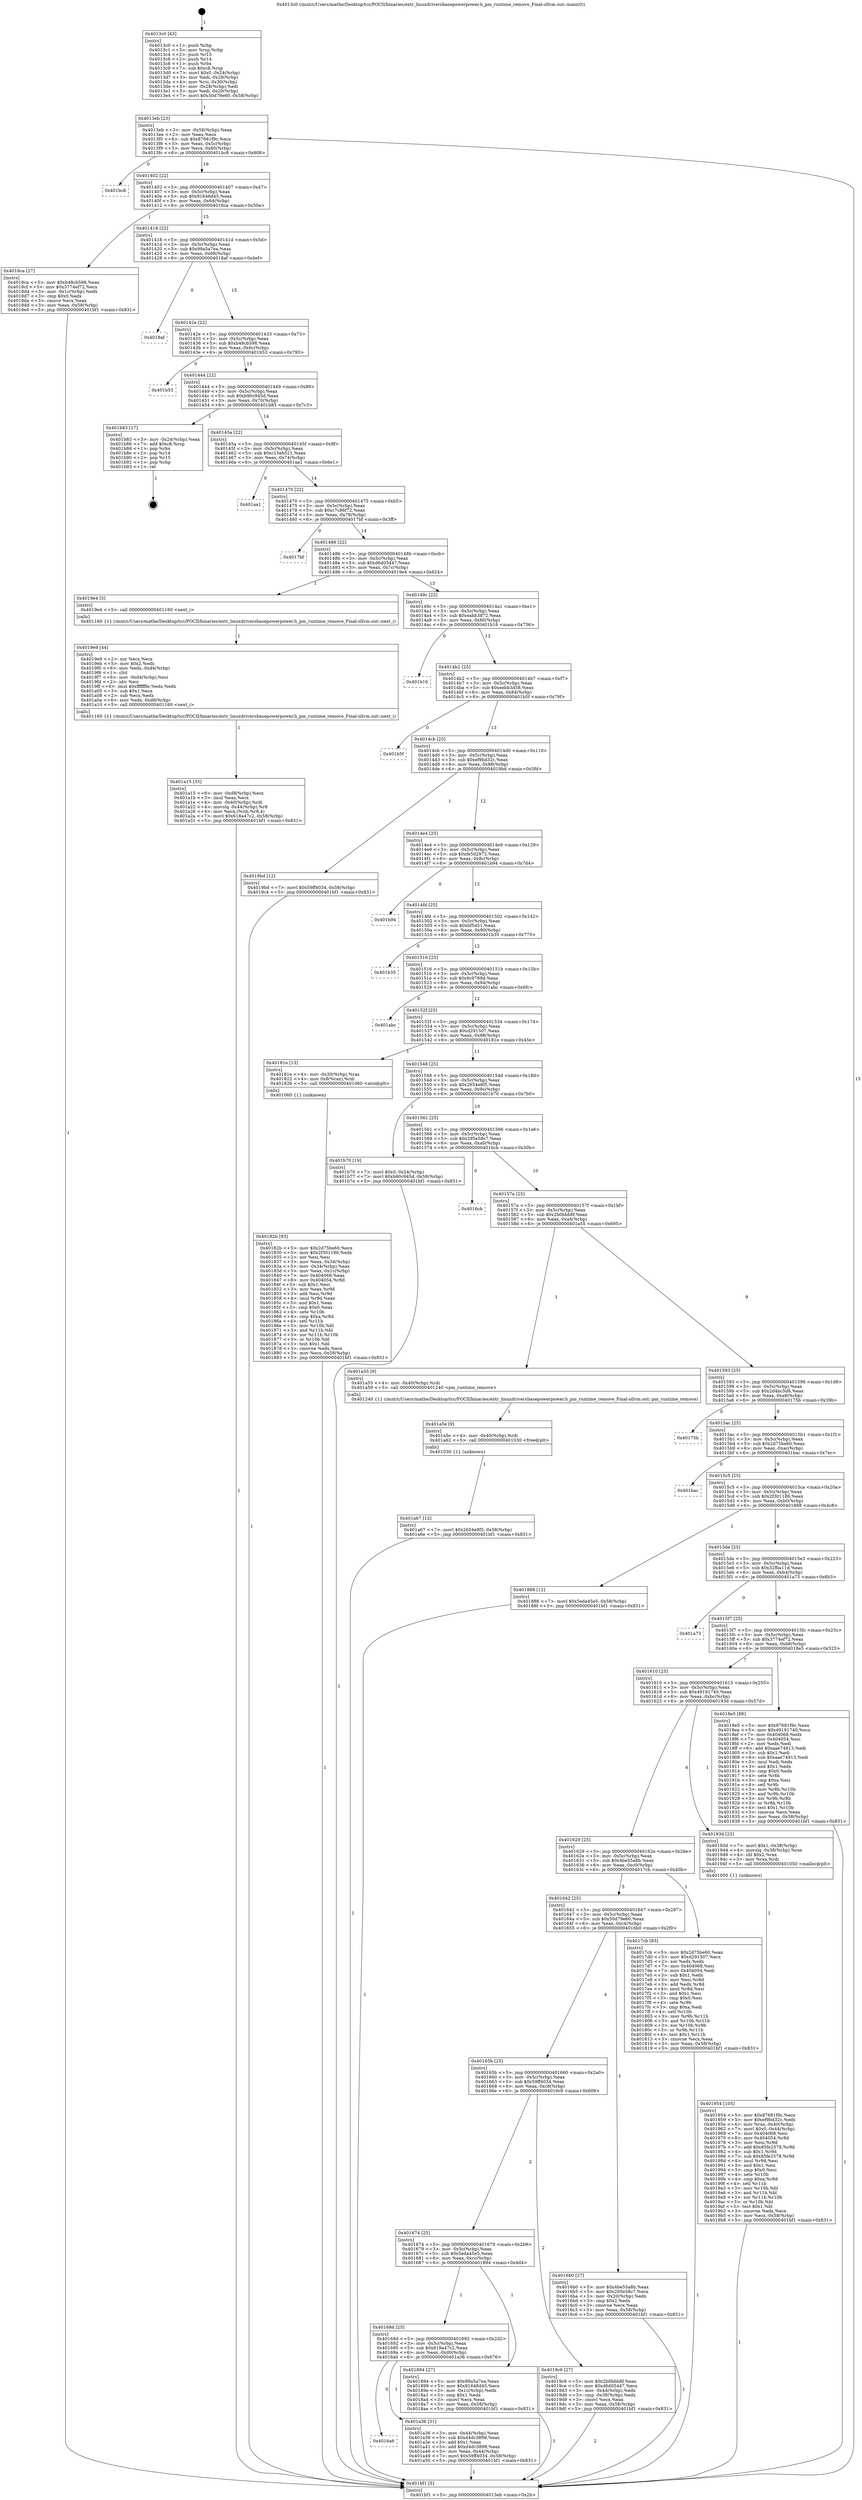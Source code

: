 digraph "0x4013c0" {
  label = "0x4013c0 (/mnt/c/Users/mathe/Desktop/tcc/POCII/binaries/extr_linuxdriversbasepowerpower.h_pm_runtime_remove_Final-ollvm.out::main(0))"
  labelloc = "t"
  node[shape=record]

  Entry [label="",width=0.3,height=0.3,shape=circle,fillcolor=black,style=filled]
  "0x4013eb" [label="{
     0x4013eb [23]\l
     | [instrs]\l
     &nbsp;&nbsp;0x4013eb \<+3\>: mov -0x58(%rbp),%eax\l
     &nbsp;&nbsp;0x4013ee \<+2\>: mov %eax,%ecx\l
     &nbsp;&nbsp;0x4013f0 \<+6\>: sub $0x87681f9c,%ecx\l
     &nbsp;&nbsp;0x4013f6 \<+3\>: mov %eax,-0x5c(%rbp)\l
     &nbsp;&nbsp;0x4013f9 \<+3\>: mov %ecx,-0x60(%rbp)\l
     &nbsp;&nbsp;0x4013fc \<+6\>: je 0000000000401bc8 \<main+0x808\>\l
  }"]
  "0x401bc8" [label="{
     0x401bc8\l
  }", style=dashed]
  "0x401402" [label="{
     0x401402 [22]\l
     | [instrs]\l
     &nbsp;&nbsp;0x401402 \<+5\>: jmp 0000000000401407 \<main+0x47\>\l
     &nbsp;&nbsp;0x401407 \<+3\>: mov -0x5c(%rbp),%eax\l
     &nbsp;&nbsp;0x40140a \<+5\>: sub $0x91648d45,%eax\l
     &nbsp;&nbsp;0x40140f \<+3\>: mov %eax,-0x64(%rbp)\l
     &nbsp;&nbsp;0x401412 \<+6\>: je 00000000004018ca \<main+0x50a\>\l
  }"]
  Exit [label="",width=0.3,height=0.3,shape=circle,fillcolor=black,style=filled,peripheries=2]
  "0x4018ca" [label="{
     0x4018ca [27]\l
     | [instrs]\l
     &nbsp;&nbsp;0x4018ca \<+5\>: mov $0xb48cb598,%eax\l
     &nbsp;&nbsp;0x4018cf \<+5\>: mov $0x3774ef72,%ecx\l
     &nbsp;&nbsp;0x4018d4 \<+3\>: mov -0x1c(%rbp),%edx\l
     &nbsp;&nbsp;0x4018d7 \<+3\>: cmp $0x0,%edx\l
     &nbsp;&nbsp;0x4018da \<+3\>: cmove %ecx,%eax\l
     &nbsp;&nbsp;0x4018dd \<+3\>: mov %eax,-0x58(%rbp)\l
     &nbsp;&nbsp;0x4018e0 \<+5\>: jmp 0000000000401bf1 \<main+0x831\>\l
  }"]
  "0x401418" [label="{
     0x401418 [22]\l
     | [instrs]\l
     &nbsp;&nbsp;0x401418 \<+5\>: jmp 000000000040141d \<main+0x5d\>\l
     &nbsp;&nbsp;0x40141d \<+3\>: mov -0x5c(%rbp),%eax\l
     &nbsp;&nbsp;0x401420 \<+5\>: sub $0x99a5a7ea,%eax\l
     &nbsp;&nbsp;0x401425 \<+3\>: mov %eax,-0x68(%rbp)\l
     &nbsp;&nbsp;0x401428 \<+6\>: je 00000000004018af \<main+0x4ef\>\l
  }"]
  "0x401a67" [label="{
     0x401a67 [12]\l
     | [instrs]\l
     &nbsp;&nbsp;0x401a67 \<+7\>: movl $0x2654e8f5,-0x58(%rbp)\l
     &nbsp;&nbsp;0x401a6e \<+5\>: jmp 0000000000401bf1 \<main+0x831\>\l
  }"]
  "0x4018af" [label="{
     0x4018af\l
  }", style=dashed]
  "0x40142e" [label="{
     0x40142e [22]\l
     | [instrs]\l
     &nbsp;&nbsp;0x40142e \<+5\>: jmp 0000000000401433 \<main+0x73\>\l
     &nbsp;&nbsp;0x401433 \<+3\>: mov -0x5c(%rbp),%eax\l
     &nbsp;&nbsp;0x401436 \<+5\>: sub $0xb48cb598,%eax\l
     &nbsp;&nbsp;0x40143b \<+3\>: mov %eax,-0x6c(%rbp)\l
     &nbsp;&nbsp;0x40143e \<+6\>: je 0000000000401b53 \<main+0x793\>\l
  }"]
  "0x401a5e" [label="{
     0x401a5e [9]\l
     | [instrs]\l
     &nbsp;&nbsp;0x401a5e \<+4\>: mov -0x40(%rbp),%rdi\l
     &nbsp;&nbsp;0x401a62 \<+5\>: call 0000000000401030 \<free@plt\>\l
     | [calls]\l
     &nbsp;&nbsp;0x401030 \{1\} (unknown)\l
  }"]
  "0x401b53" [label="{
     0x401b53\l
  }", style=dashed]
  "0x401444" [label="{
     0x401444 [22]\l
     | [instrs]\l
     &nbsp;&nbsp;0x401444 \<+5\>: jmp 0000000000401449 \<main+0x89\>\l
     &nbsp;&nbsp;0x401449 \<+3\>: mov -0x5c(%rbp),%eax\l
     &nbsp;&nbsp;0x40144c \<+5\>: sub $0xb90c945d,%eax\l
     &nbsp;&nbsp;0x401451 \<+3\>: mov %eax,-0x70(%rbp)\l
     &nbsp;&nbsp;0x401454 \<+6\>: je 0000000000401b83 \<main+0x7c3\>\l
  }"]
  "0x4016a6" [label="{
     0x4016a6\l
  }", style=dashed]
  "0x401b83" [label="{
     0x401b83 [17]\l
     | [instrs]\l
     &nbsp;&nbsp;0x401b83 \<+3\>: mov -0x24(%rbp),%eax\l
     &nbsp;&nbsp;0x401b86 \<+7\>: add $0xc8,%rsp\l
     &nbsp;&nbsp;0x401b8d \<+1\>: pop %rbx\l
     &nbsp;&nbsp;0x401b8e \<+2\>: pop %r14\l
     &nbsp;&nbsp;0x401b90 \<+2\>: pop %r15\l
     &nbsp;&nbsp;0x401b92 \<+1\>: pop %rbp\l
     &nbsp;&nbsp;0x401b93 \<+1\>: ret\l
  }"]
  "0x40145a" [label="{
     0x40145a [22]\l
     | [instrs]\l
     &nbsp;&nbsp;0x40145a \<+5\>: jmp 000000000040145f \<main+0x9f\>\l
     &nbsp;&nbsp;0x40145f \<+3\>: mov -0x5c(%rbp),%eax\l
     &nbsp;&nbsp;0x401462 \<+5\>: sub $0xc15eb521,%eax\l
     &nbsp;&nbsp;0x401467 \<+3\>: mov %eax,-0x74(%rbp)\l
     &nbsp;&nbsp;0x40146a \<+6\>: je 0000000000401aa1 \<main+0x6e1\>\l
  }"]
  "0x401a36" [label="{
     0x401a36 [31]\l
     | [instrs]\l
     &nbsp;&nbsp;0x401a36 \<+3\>: mov -0x44(%rbp),%eax\l
     &nbsp;&nbsp;0x401a39 \<+5\>: sub $0xd4dc3899,%eax\l
     &nbsp;&nbsp;0x401a3e \<+3\>: add $0x1,%eax\l
     &nbsp;&nbsp;0x401a41 \<+5\>: add $0xd4dc3899,%eax\l
     &nbsp;&nbsp;0x401a46 \<+3\>: mov %eax,-0x44(%rbp)\l
     &nbsp;&nbsp;0x401a49 \<+7\>: movl $0x59ff4034,-0x58(%rbp)\l
     &nbsp;&nbsp;0x401a50 \<+5\>: jmp 0000000000401bf1 \<main+0x831\>\l
  }"]
  "0x401aa1" [label="{
     0x401aa1\l
  }", style=dashed]
  "0x401470" [label="{
     0x401470 [22]\l
     | [instrs]\l
     &nbsp;&nbsp;0x401470 \<+5\>: jmp 0000000000401475 \<main+0xb5\>\l
     &nbsp;&nbsp;0x401475 \<+3\>: mov -0x5c(%rbp),%eax\l
     &nbsp;&nbsp;0x401478 \<+5\>: sub $0xc7c86f72,%eax\l
     &nbsp;&nbsp;0x40147d \<+3\>: mov %eax,-0x78(%rbp)\l
     &nbsp;&nbsp;0x401480 \<+6\>: je 00000000004017bf \<main+0x3ff\>\l
  }"]
  "0x401a15" [label="{
     0x401a15 [33]\l
     | [instrs]\l
     &nbsp;&nbsp;0x401a15 \<+6\>: mov -0xd8(%rbp),%ecx\l
     &nbsp;&nbsp;0x401a1b \<+3\>: imul %eax,%ecx\l
     &nbsp;&nbsp;0x401a1e \<+4\>: mov -0x40(%rbp),%rdi\l
     &nbsp;&nbsp;0x401a22 \<+4\>: movslq -0x44(%rbp),%r8\l
     &nbsp;&nbsp;0x401a26 \<+4\>: mov %ecx,(%rdi,%r8,4)\l
     &nbsp;&nbsp;0x401a2a \<+7\>: movl $0x618a47c2,-0x58(%rbp)\l
     &nbsp;&nbsp;0x401a31 \<+5\>: jmp 0000000000401bf1 \<main+0x831\>\l
  }"]
  "0x4017bf" [label="{
     0x4017bf\l
  }", style=dashed]
  "0x401486" [label="{
     0x401486 [22]\l
     | [instrs]\l
     &nbsp;&nbsp;0x401486 \<+5\>: jmp 000000000040148b \<main+0xcb\>\l
     &nbsp;&nbsp;0x40148b \<+3\>: mov -0x5c(%rbp),%eax\l
     &nbsp;&nbsp;0x40148e \<+5\>: sub $0xd6d05447,%eax\l
     &nbsp;&nbsp;0x401493 \<+3\>: mov %eax,-0x7c(%rbp)\l
     &nbsp;&nbsp;0x401496 \<+6\>: je 00000000004019e4 \<main+0x624\>\l
  }"]
  "0x4019e9" [label="{
     0x4019e9 [44]\l
     | [instrs]\l
     &nbsp;&nbsp;0x4019e9 \<+2\>: xor %ecx,%ecx\l
     &nbsp;&nbsp;0x4019eb \<+5\>: mov $0x2,%edx\l
     &nbsp;&nbsp;0x4019f0 \<+6\>: mov %edx,-0xd4(%rbp)\l
     &nbsp;&nbsp;0x4019f6 \<+1\>: cltd\l
     &nbsp;&nbsp;0x4019f7 \<+6\>: mov -0xd4(%rbp),%esi\l
     &nbsp;&nbsp;0x4019fd \<+2\>: idiv %esi\l
     &nbsp;&nbsp;0x4019ff \<+6\>: imul $0xfffffffe,%edx,%edx\l
     &nbsp;&nbsp;0x401a05 \<+3\>: sub $0x1,%ecx\l
     &nbsp;&nbsp;0x401a08 \<+2\>: sub %ecx,%edx\l
     &nbsp;&nbsp;0x401a0a \<+6\>: mov %edx,-0xd8(%rbp)\l
     &nbsp;&nbsp;0x401a10 \<+5\>: call 0000000000401160 \<next_i\>\l
     | [calls]\l
     &nbsp;&nbsp;0x401160 \{1\} (/mnt/c/Users/mathe/Desktop/tcc/POCII/binaries/extr_linuxdriversbasepowerpower.h_pm_runtime_remove_Final-ollvm.out::next_i)\l
  }"]
  "0x4019e4" [label="{
     0x4019e4 [5]\l
     | [instrs]\l
     &nbsp;&nbsp;0x4019e4 \<+5\>: call 0000000000401160 \<next_i\>\l
     | [calls]\l
     &nbsp;&nbsp;0x401160 \{1\} (/mnt/c/Users/mathe/Desktop/tcc/POCII/binaries/extr_linuxdriversbasepowerpower.h_pm_runtime_remove_Final-ollvm.out::next_i)\l
  }"]
  "0x40149c" [label="{
     0x40149c [22]\l
     | [instrs]\l
     &nbsp;&nbsp;0x40149c \<+5\>: jmp 00000000004014a1 \<main+0xe1\>\l
     &nbsp;&nbsp;0x4014a1 \<+3\>: mov -0x5c(%rbp),%eax\l
     &nbsp;&nbsp;0x4014a4 \<+5\>: sub $0xeabb3872,%eax\l
     &nbsp;&nbsp;0x4014a9 \<+3\>: mov %eax,-0x80(%rbp)\l
     &nbsp;&nbsp;0x4014ac \<+6\>: je 0000000000401b16 \<main+0x756\>\l
  }"]
  "0x401954" [label="{
     0x401954 [105]\l
     | [instrs]\l
     &nbsp;&nbsp;0x401954 \<+5\>: mov $0x87681f9c,%ecx\l
     &nbsp;&nbsp;0x401959 \<+5\>: mov $0xef9bd32c,%edx\l
     &nbsp;&nbsp;0x40195e \<+4\>: mov %rax,-0x40(%rbp)\l
     &nbsp;&nbsp;0x401962 \<+7\>: movl $0x0,-0x44(%rbp)\l
     &nbsp;&nbsp;0x401969 \<+7\>: mov 0x404068,%esi\l
     &nbsp;&nbsp;0x401970 \<+8\>: mov 0x404054,%r8d\l
     &nbsp;&nbsp;0x401978 \<+3\>: mov %esi,%r9d\l
     &nbsp;&nbsp;0x40197b \<+7\>: add $0x85fe2578,%r9d\l
     &nbsp;&nbsp;0x401982 \<+4\>: sub $0x1,%r9d\l
     &nbsp;&nbsp;0x401986 \<+7\>: sub $0x85fe2578,%r9d\l
     &nbsp;&nbsp;0x40198d \<+4\>: imul %r9d,%esi\l
     &nbsp;&nbsp;0x401991 \<+3\>: and $0x1,%esi\l
     &nbsp;&nbsp;0x401994 \<+3\>: cmp $0x0,%esi\l
     &nbsp;&nbsp;0x401997 \<+4\>: sete %r10b\l
     &nbsp;&nbsp;0x40199b \<+4\>: cmp $0xa,%r8d\l
     &nbsp;&nbsp;0x40199f \<+4\>: setl %r11b\l
     &nbsp;&nbsp;0x4019a3 \<+3\>: mov %r10b,%bl\l
     &nbsp;&nbsp;0x4019a6 \<+3\>: and %r11b,%bl\l
     &nbsp;&nbsp;0x4019a9 \<+3\>: xor %r11b,%r10b\l
     &nbsp;&nbsp;0x4019ac \<+3\>: or %r10b,%bl\l
     &nbsp;&nbsp;0x4019af \<+3\>: test $0x1,%bl\l
     &nbsp;&nbsp;0x4019b2 \<+3\>: cmovne %edx,%ecx\l
     &nbsp;&nbsp;0x4019b5 \<+3\>: mov %ecx,-0x58(%rbp)\l
     &nbsp;&nbsp;0x4019b8 \<+5\>: jmp 0000000000401bf1 \<main+0x831\>\l
  }"]
  "0x401b16" [label="{
     0x401b16\l
  }", style=dashed]
  "0x4014b2" [label="{
     0x4014b2 [25]\l
     | [instrs]\l
     &nbsp;&nbsp;0x4014b2 \<+5\>: jmp 00000000004014b7 \<main+0xf7\>\l
     &nbsp;&nbsp;0x4014b7 \<+3\>: mov -0x5c(%rbp),%eax\l
     &nbsp;&nbsp;0x4014ba \<+5\>: sub $0xeebb3d38,%eax\l
     &nbsp;&nbsp;0x4014bf \<+6\>: mov %eax,-0x84(%rbp)\l
     &nbsp;&nbsp;0x4014c5 \<+6\>: je 0000000000401b5f \<main+0x79f\>\l
  }"]
  "0x40168d" [label="{
     0x40168d [25]\l
     | [instrs]\l
     &nbsp;&nbsp;0x40168d \<+5\>: jmp 0000000000401692 \<main+0x2d2\>\l
     &nbsp;&nbsp;0x401692 \<+3\>: mov -0x5c(%rbp),%eax\l
     &nbsp;&nbsp;0x401695 \<+5\>: sub $0x618a47c2,%eax\l
     &nbsp;&nbsp;0x40169a \<+6\>: mov %eax,-0xd0(%rbp)\l
     &nbsp;&nbsp;0x4016a0 \<+6\>: je 0000000000401a36 \<main+0x676\>\l
  }"]
  "0x401b5f" [label="{
     0x401b5f\l
  }", style=dashed]
  "0x4014cb" [label="{
     0x4014cb [25]\l
     | [instrs]\l
     &nbsp;&nbsp;0x4014cb \<+5\>: jmp 00000000004014d0 \<main+0x110\>\l
     &nbsp;&nbsp;0x4014d0 \<+3\>: mov -0x5c(%rbp),%eax\l
     &nbsp;&nbsp;0x4014d3 \<+5\>: sub $0xef9bd32c,%eax\l
     &nbsp;&nbsp;0x4014d8 \<+6\>: mov %eax,-0x88(%rbp)\l
     &nbsp;&nbsp;0x4014de \<+6\>: je 00000000004019bd \<main+0x5fd\>\l
  }"]
  "0x401894" [label="{
     0x401894 [27]\l
     | [instrs]\l
     &nbsp;&nbsp;0x401894 \<+5\>: mov $0x99a5a7ea,%eax\l
     &nbsp;&nbsp;0x401899 \<+5\>: mov $0x91648d45,%ecx\l
     &nbsp;&nbsp;0x40189e \<+3\>: mov -0x1c(%rbp),%edx\l
     &nbsp;&nbsp;0x4018a1 \<+3\>: cmp $0x1,%edx\l
     &nbsp;&nbsp;0x4018a4 \<+3\>: cmovl %ecx,%eax\l
     &nbsp;&nbsp;0x4018a7 \<+3\>: mov %eax,-0x58(%rbp)\l
     &nbsp;&nbsp;0x4018aa \<+5\>: jmp 0000000000401bf1 \<main+0x831\>\l
  }"]
  "0x4019bd" [label="{
     0x4019bd [12]\l
     | [instrs]\l
     &nbsp;&nbsp;0x4019bd \<+7\>: movl $0x59ff4034,-0x58(%rbp)\l
     &nbsp;&nbsp;0x4019c4 \<+5\>: jmp 0000000000401bf1 \<main+0x831\>\l
  }"]
  "0x4014e4" [label="{
     0x4014e4 [25]\l
     | [instrs]\l
     &nbsp;&nbsp;0x4014e4 \<+5\>: jmp 00000000004014e9 \<main+0x129\>\l
     &nbsp;&nbsp;0x4014e9 \<+3\>: mov -0x5c(%rbp),%eax\l
     &nbsp;&nbsp;0x4014ec \<+5\>: sub $0xfe5d2972,%eax\l
     &nbsp;&nbsp;0x4014f1 \<+6\>: mov %eax,-0x8c(%rbp)\l
     &nbsp;&nbsp;0x4014f7 \<+6\>: je 0000000000401b94 \<main+0x7d4\>\l
  }"]
  "0x401674" [label="{
     0x401674 [25]\l
     | [instrs]\l
     &nbsp;&nbsp;0x401674 \<+5\>: jmp 0000000000401679 \<main+0x2b9\>\l
     &nbsp;&nbsp;0x401679 \<+3\>: mov -0x5c(%rbp),%eax\l
     &nbsp;&nbsp;0x40167c \<+5\>: sub $0x5eda45e5,%eax\l
     &nbsp;&nbsp;0x401681 \<+6\>: mov %eax,-0xcc(%rbp)\l
     &nbsp;&nbsp;0x401687 \<+6\>: je 0000000000401894 \<main+0x4d4\>\l
  }"]
  "0x401b94" [label="{
     0x401b94\l
  }", style=dashed]
  "0x4014fd" [label="{
     0x4014fd [25]\l
     | [instrs]\l
     &nbsp;&nbsp;0x4014fd \<+5\>: jmp 0000000000401502 \<main+0x142\>\l
     &nbsp;&nbsp;0x401502 \<+3\>: mov -0x5c(%rbp),%eax\l
     &nbsp;&nbsp;0x401505 \<+5\>: sub $0xbf5d51,%eax\l
     &nbsp;&nbsp;0x40150a \<+6\>: mov %eax,-0x90(%rbp)\l
     &nbsp;&nbsp;0x401510 \<+6\>: je 0000000000401b35 \<main+0x775\>\l
  }"]
  "0x4019c9" [label="{
     0x4019c9 [27]\l
     | [instrs]\l
     &nbsp;&nbsp;0x4019c9 \<+5\>: mov $0x2b0bbb8f,%eax\l
     &nbsp;&nbsp;0x4019ce \<+5\>: mov $0xd6d05447,%ecx\l
     &nbsp;&nbsp;0x4019d3 \<+3\>: mov -0x44(%rbp),%edx\l
     &nbsp;&nbsp;0x4019d6 \<+3\>: cmp -0x38(%rbp),%edx\l
     &nbsp;&nbsp;0x4019d9 \<+3\>: cmovl %ecx,%eax\l
     &nbsp;&nbsp;0x4019dc \<+3\>: mov %eax,-0x58(%rbp)\l
     &nbsp;&nbsp;0x4019df \<+5\>: jmp 0000000000401bf1 \<main+0x831\>\l
  }"]
  "0x401b35" [label="{
     0x401b35\l
  }", style=dashed]
  "0x401516" [label="{
     0x401516 [25]\l
     | [instrs]\l
     &nbsp;&nbsp;0x401516 \<+5\>: jmp 000000000040151b \<main+0x15b\>\l
     &nbsp;&nbsp;0x40151b \<+3\>: mov -0x5c(%rbp),%eax\l
     &nbsp;&nbsp;0x40151e \<+5\>: sub $0x9c9789d,%eax\l
     &nbsp;&nbsp;0x401523 \<+6\>: mov %eax,-0x94(%rbp)\l
     &nbsp;&nbsp;0x401529 \<+6\>: je 0000000000401abc \<main+0x6fc\>\l
  }"]
  "0x40182b" [label="{
     0x40182b [93]\l
     | [instrs]\l
     &nbsp;&nbsp;0x40182b \<+5\>: mov $0x2d75be60,%ecx\l
     &nbsp;&nbsp;0x401830 \<+5\>: mov $0x2f301186,%edx\l
     &nbsp;&nbsp;0x401835 \<+2\>: xor %esi,%esi\l
     &nbsp;&nbsp;0x401837 \<+3\>: mov %eax,-0x34(%rbp)\l
     &nbsp;&nbsp;0x40183a \<+3\>: mov -0x34(%rbp),%eax\l
     &nbsp;&nbsp;0x40183d \<+3\>: mov %eax,-0x1c(%rbp)\l
     &nbsp;&nbsp;0x401840 \<+7\>: mov 0x404068,%eax\l
     &nbsp;&nbsp;0x401847 \<+8\>: mov 0x404054,%r8d\l
     &nbsp;&nbsp;0x40184f \<+3\>: sub $0x1,%esi\l
     &nbsp;&nbsp;0x401852 \<+3\>: mov %eax,%r9d\l
     &nbsp;&nbsp;0x401855 \<+3\>: add %esi,%r9d\l
     &nbsp;&nbsp;0x401858 \<+4\>: imul %r9d,%eax\l
     &nbsp;&nbsp;0x40185c \<+3\>: and $0x1,%eax\l
     &nbsp;&nbsp;0x40185f \<+3\>: cmp $0x0,%eax\l
     &nbsp;&nbsp;0x401862 \<+4\>: sete %r10b\l
     &nbsp;&nbsp;0x401866 \<+4\>: cmp $0xa,%r8d\l
     &nbsp;&nbsp;0x40186a \<+4\>: setl %r11b\l
     &nbsp;&nbsp;0x40186e \<+3\>: mov %r10b,%bl\l
     &nbsp;&nbsp;0x401871 \<+3\>: and %r11b,%bl\l
     &nbsp;&nbsp;0x401874 \<+3\>: xor %r11b,%r10b\l
     &nbsp;&nbsp;0x401877 \<+3\>: or %r10b,%bl\l
     &nbsp;&nbsp;0x40187a \<+3\>: test $0x1,%bl\l
     &nbsp;&nbsp;0x40187d \<+3\>: cmovne %edx,%ecx\l
     &nbsp;&nbsp;0x401880 \<+3\>: mov %ecx,-0x58(%rbp)\l
     &nbsp;&nbsp;0x401883 \<+5\>: jmp 0000000000401bf1 \<main+0x831\>\l
  }"]
  "0x401abc" [label="{
     0x401abc\l
  }", style=dashed]
  "0x40152f" [label="{
     0x40152f [25]\l
     | [instrs]\l
     &nbsp;&nbsp;0x40152f \<+5\>: jmp 0000000000401534 \<main+0x174\>\l
     &nbsp;&nbsp;0x401534 \<+3\>: mov -0x5c(%rbp),%eax\l
     &nbsp;&nbsp;0x401537 \<+5\>: sub $0xd291507,%eax\l
     &nbsp;&nbsp;0x40153c \<+6\>: mov %eax,-0x98(%rbp)\l
     &nbsp;&nbsp;0x401542 \<+6\>: je 000000000040181e \<main+0x45e\>\l
  }"]
  "0x4013c0" [label="{
     0x4013c0 [43]\l
     | [instrs]\l
     &nbsp;&nbsp;0x4013c0 \<+1\>: push %rbp\l
     &nbsp;&nbsp;0x4013c1 \<+3\>: mov %rsp,%rbp\l
     &nbsp;&nbsp;0x4013c4 \<+2\>: push %r15\l
     &nbsp;&nbsp;0x4013c6 \<+2\>: push %r14\l
     &nbsp;&nbsp;0x4013c8 \<+1\>: push %rbx\l
     &nbsp;&nbsp;0x4013c9 \<+7\>: sub $0xc8,%rsp\l
     &nbsp;&nbsp;0x4013d0 \<+7\>: movl $0x0,-0x24(%rbp)\l
     &nbsp;&nbsp;0x4013d7 \<+3\>: mov %edi,-0x28(%rbp)\l
     &nbsp;&nbsp;0x4013da \<+4\>: mov %rsi,-0x30(%rbp)\l
     &nbsp;&nbsp;0x4013de \<+3\>: mov -0x28(%rbp),%edi\l
     &nbsp;&nbsp;0x4013e1 \<+3\>: mov %edi,-0x20(%rbp)\l
     &nbsp;&nbsp;0x4013e4 \<+7\>: movl $0x50d79e60,-0x58(%rbp)\l
  }"]
  "0x40181e" [label="{
     0x40181e [13]\l
     | [instrs]\l
     &nbsp;&nbsp;0x40181e \<+4\>: mov -0x30(%rbp),%rax\l
     &nbsp;&nbsp;0x401822 \<+4\>: mov 0x8(%rax),%rdi\l
     &nbsp;&nbsp;0x401826 \<+5\>: call 0000000000401060 \<atoi@plt\>\l
     | [calls]\l
     &nbsp;&nbsp;0x401060 \{1\} (unknown)\l
  }"]
  "0x401548" [label="{
     0x401548 [25]\l
     | [instrs]\l
     &nbsp;&nbsp;0x401548 \<+5\>: jmp 000000000040154d \<main+0x18d\>\l
     &nbsp;&nbsp;0x40154d \<+3\>: mov -0x5c(%rbp),%eax\l
     &nbsp;&nbsp;0x401550 \<+5\>: sub $0x2654e8f5,%eax\l
     &nbsp;&nbsp;0x401555 \<+6\>: mov %eax,-0x9c(%rbp)\l
     &nbsp;&nbsp;0x40155b \<+6\>: je 0000000000401b70 \<main+0x7b0\>\l
  }"]
  "0x401bf1" [label="{
     0x401bf1 [5]\l
     | [instrs]\l
     &nbsp;&nbsp;0x401bf1 \<+5\>: jmp 00000000004013eb \<main+0x2b\>\l
  }"]
  "0x401b70" [label="{
     0x401b70 [19]\l
     | [instrs]\l
     &nbsp;&nbsp;0x401b70 \<+7\>: movl $0x0,-0x24(%rbp)\l
     &nbsp;&nbsp;0x401b77 \<+7\>: movl $0xb90c945d,-0x58(%rbp)\l
     &nbsp;&nbsp;0x401b7e \<+5\>: jmp 0000000000401bf1 \<main+0x831\>\l
  }"]
  "0x401561" [label="{
     0x401561 [25]\l
     | [instrs]\l
     &nbsp;&nbsp;0x401561 \<+5\>: jmp 0000000000401566 \<main+0x1a6\>\l
     &nbsp;&nbsp;0x401566 \<+3\>: mov -0x5c(%rbp),%eax\l
     &nbsp;&nbsp;0x401569 \<+5\>: sub $0x295e58c7,%eax\l
     &nbsp;&nbsp;0x40156e \<+6\>: mov %eax,-0xa0(%rbp)\l
     &nbsp;&nbsp;0x401574 \<+6\>: je 00000000004016cb \<main+0x30b\>\l
  }"]
  "0x40165b" [label="{
     0x40165b [25]\l
     | [instrs]\l
     &nbsp;&nbsp;0x40165b \<+5\>: jmp 0000000000401660 \<main+0x2a0\>\l
     &nbsp;&nbsp;0x401660 \<+3\>: mov -0x5c(%rbp),%eax\l
     &nbsp;&nbsp;0x401663 \<+5\>: sub $0x59ff4034,%eax\l
     &nbsp;&nbsp;0x401668 \<+6\>: mov %eax,-0xc8(%rbp)\l
     &nbsp;&nbsp;0x40166e \<+6\>: je 00000000004019c9 \<main+0x609\>\l
  }"]
  "0x4016cb" [label="{
     0x4016cb\l
  }", style=dashed]
  "0x40157a" [label="{
     0x40157a [25]\l
     | [instrs]\l
     &nbsp;&nbsp;0x40157a \<+5\>: jmp 000000000040157f \<main+0x1bf\>\l
     &nbsp;&nbsp;0x40157f \<+3\>: mov -0x5c(%rbp),%eax\l
     &nbsp;&nbsp;0x401582 \<+5\>: sub $0x2b0bbb8f,%eax\l
     &nbsp;&nbsp;0x401587 \<+6\>: mov %eax,-0xa4(%rbp)\l
     &nbsp;&nbsp;0x40158d \<+6\>: je 0000000000401a55 \<main+0x695\>\l
  }"]
  "0x4016b0" [label="{
     0x4016b0 [27]\l
     | [instrs]\l
     &nbsp;&nbsp;0x4016b0 \<+5\>: mov $0x4be55a8b,%eax\l
     &nbsp;&nbsp;0x4016b5 \<+5\>: mov $0x295e58c7,%ecx\l
     &nbsp;&nbsp;0x4016ba \<+3\>: mov -0x20(%rbp),%edx\l
     &nbsp;&nbsp;0x4016bd \<+3\>: cmp $0x2,%edx\l
     &nbsp;&nbsp;0x4016c0 \<+3\>: cmovne %ecx,%eax\l
     &nbsp;&nbsp;0x4016c3 \<+3\>: mov %eax,-0x58(%rbp)\l
     &nbsp;&nbsp;0x4016c6 \<+5\>: jmp 0000000000401bf1 \<main+0x831\>\l
  }"]
  "0x401a55" [label="{
     0x401a55 [9]\l
     | [instrs]\l
     &nbsp;&nbsp;0x401a55 \<+4\>: mov -0x40(%rbp),%rdi\l
     &nbsp;&nbsp;0x401a59 \<+5\>: call 0000000000401240 \<pm_runtime_remove\>\l
     | [calls]\l
     &nbsp;&nbsp;0x401240 \{1\} (/mnt/c/Users/mathe/Desktop/tcc/POCII/binaries/extr_linuxdriversbasepowerpower.h_pm_runtime_remove_Final-ollvm.out::pm_runtime_remove)\l
  }"]
  "0x401593" [label="{
     0x401593 [25]\l
     | [instrs]\l
     &nbsp;&nbsp;0x401593 \<+5\>: jmp 0000000000401598 \<main+0x1d8\>\l
     &nbsp;&nbsp;0x401598 \<+3\>: mov -0x5c(%rbp),%eax\l
     &nbsp;&nbsp;0x40159b \<+5\>: sub $0x2d4bc5d8,%eax\l
     &nbsp;&nbsp;0x4015a0 \<+6\>: mov %eax,-0xa8(%rbp)\l
     &nbsp;&nbsp;0x4015a6 \<+6\>: je 000000000040175b \<main+0x39b\>\l
  }"]
  "0x401642" [label="{
     0x401642 [25]\l
     | [instrs]\l
     &nbsp;&nbsp;0x401642 \<+5\>: jmp 0000000000401647 \<main+0x287\>\l
     &nbsp;&nbsp;0x401647 \<+3\>: mov -0x5c(%rbp),%eax\l
     &nbsp;&nbsp;0x40164a \<+5\>: sub $0x50d79e60,%eax\l
     &nbsp;&nbsp;0x40164f \<+6\>: mov %eax,-0xc4(%rbp)\l
     &nbsp;&nbsp;0x401655 \<+6\>: je 00000000004016b0 \<main+0x2f0\>\l
  }"]
  "0x40175b" [label="{
     0x40175b\l
  }", style=dashed]
  "0x4015ac" [label="{
     0x4015ac [25]\l
     | [instrs]\l
     &nbsp;&nbsp;0x4015ac \<+5\>: jmp 00000000004015b1 \<main+0x1f1\>\l
     &nbsp;&nbsp;0x4015b1 \<+3\>: mov -0x5c(%rbp),%eax\l
     &nbsp;&nbsp;0x4015b4 \<+5\>: sub $0x2d75be60,%eax\l
     &nbsp;&nbsp;0x4015b9 \<+6\>: mov %eax,-0xac(%rbp)\l
     &nbsp;&nbsp;0x4015bf \<+6\>: je 0000000000401bac \<main+0x7ec\>\l
  }"]
  "0x4017cb" [label="{
     0x4017cb [83]\l
     | [instrs]\l
     &nbsp;&nbsp;0x4017cb \<+5\>: mov $0x2d75be60,%eax\l
     &nbsp;&nbsp;0x4017d0 \<+5\>: mov $0xd291507,%ecx\l
     &nbsp;&nbsp;0x4017d5 \<+2\>: xor %edx,%edx\l
     &nbsp;&nbsp;0x4017d7 \<+7\>: mov 0x404068,%esi\l
     &nbsp;&nbsp;0x4017de \<+7\>: mov 0x404054,%edi\l
     &nbsp;&nbsp;0x4017e5 \<+3\>: sub $0x1,%edx\l
     &nbsp;&nbsp;0x4017e8 \<+3\>: mov %esi,%r8d\l
     &nbsp;&nbsp;0x4017eb \<+3\>: add %edx,%r8d\l
     &nbsp;&nbsp;0x4017ee \<+4\>: imul %r8d,%esi\l
     &nbsp;&nbsp;0x4017f2 \<+3\>: and $0x1,%esi\l
     &nbsp;&nbsp;0x4017f5 \<+3\>: cmp $0x0,%esi\l
     &nbsp;&nbsp;0x4017f8 \<+4\>: sete %r9b\l
     &nbsp;&nbsp;0x4017fc \<+3\>: cmp $0xa,%edi\l
     &nbsp;&nbsp;0x4017ff \<+4\>: setl %r10b\l
     &nbsp;&nbsp;0x401803 \<+3\>: mov %r9b,%r11b\l
     &nbsp;&nbsp;0x401806 \<+3\>: and %r10b,%r11b\l
     &nbsp;&nbsp;0x401809 \<+3\>: xor %r10b,%r9b\l
     &nbsp;&nbsp;0x40180c \<+3\>: or %r9b,%r11b\l
     &nbsp;&nbsp;0x40180f \<+4\>: test $0x1,%r11b\l
     &nbsp;&nbsp;0x401813 \<+3\>: cmovne %ecx,%eax\l
     &nbsp;&nbsp;0x401816 \<+3\>: mov %eax,-0x58(%rbp)\l
     &nbsp;&nbsp;0x401819 \<+5\>: jmp 0000000000401bf1 \<main+0x831\>\l
  }"]
  "0x401bac" [label="{
     0x401bac\l
  }", style=dashed]
  "0x4015c5" [label="{
     0x4015c5 [25]\l
     | [instrs]\l
     &nbsp;&nbsp;0x4015c5 \<+5\>: jmp 00000000004015ca \<main+0x20a\>\l
     &nbsp;&nbsp;0x4015ca \<+3\>: mov -0x5c(%rbp),%eax\l
     &nbsp;&nbsp;0x4015cd \<+5\>: sub $0x2f301186,%eax\l
     &nbsp;&nbsp;0x4015d2 \<+6\>: mov %eax,-0xb0(%rbp)\l
     &nbsp;&nbsp;0x4015d8 \<+6\>: je 0000000000401888 \<main+0x4c8\>\l
  }"]
  "0x401629" [label="{
     0x401629 [25]\l
     | [instrs]\l
     &nbsp;&nbsp;0x401629 \<+5\>: jmp 000000000040162e \<main+0x26e\>\l
     &nbsp;&nbsp;0x40162e \<+3\>: mov -0x5c(%rbp),%eax\l
     &nbsp;&nbsp;0x401631 \<+5\>: sub $0x4be55a8b,%eax\l
     &nbsp;&nbsp;0x401636 \<+6\>: mov %eax,-0xc0(%rbp)\l
     &nbsp;&nbsp;0x40163c \<+6\>: je 00000000004017cb \<main+0x40b\>\l
  }"]
  "0x401888" [label="{
     0x401888 [12]\l
     | [instrs]\l
     &nbsp;&nbsp;0x401888 \<+7\>: movl $0x5eda45e5,-0x58(%rbp)\l
     &nbsp;&nbsp;0x40188f \<+5\>: jmp 0000000000401bf1 \<main+0x831\>\l
  }"]
  "0x4015de" [label="{
     0x4015de [25]\l
     | [instrs]\l
     &nbsp;&nbsp;0x4015de \<+5\>: jmp 00000000004015e3 \<main+0x223\>\l
     &nbsp;&nbsp;0x4015e3 \<+3\>: mov -0x5c(%rbp),%eax\l
     &nbsp;&nbsp;0x4015e6 \<+5\>: sub $0x32fba11d,%eax\l
     &nbsp;&nbsp;0x4015eb \<+6\>: mov %eax,-0xb4(%rbp)\l
     &nbsp;&nbsp;0x4015f1 \<+6\>: je 0000000000401a73 \<main+0x6b3\>\l
  }"]
  "0x40193d" [label="{
     0x40193d [23]\l
     | [instrs]\l
     &nbsp;&nbsp;0x40193d \<+7\>: movl $0x1,-0x38(%rbp)\l
     &nbsp;&nbsp;0x401944 \<+4\>: movslq -0x38(%rbp),%rax\l
     &nbsp;&nbsp;0x401948 \<+4\>: shl $0x2,%rax\l
     &nbsp;&nbsp;0x40194c \<+3\>: mov %rax,%rdi\l
     &nbsp;&nbsp;0x40194f \<+5\>: call 0000000000401050 \<malloc@plt\>\l
     | [calls]\l
     &nbsp;&nbsp;0x401050 \{1\} (unknown)\l
  }"]
  "0x401a73" [label="{
     0x401a73\l
  }", style=dashed]
  "0x4015f7" [label="{
     0x4015f7 [25]\l
     | [instrs]\l
     &nbsp;&nbsp;0x4015f7 \<+5\>: jmp 00000000004015fc \<main+0x23c\>\l
     &nbsp;&nbsp;0x4015fc \<+3\>: mov -0x5c(%rbp),%eax\l
     &nbsp;&nbsp;0x4015ff \<+5\>: sub $0x3774ef72,%eax\l
     &nbsp;&nbsp;0x401604 \<+6\>: mov %eax,-0xb8(%rbp)\l
     &nbsp;&nbsp;0x40160a \<+6\>: je 00000000004018e5 \<main+0x525\>\l
  }"]
  "0x401610" [label="{
     0x401610 [25]\l
     | [instrs]\l
     &nbsp;&nbsp;0x401610 \<+5\>: jmp 0000000000401615 \<main+0x255\>\l
     &nbsp;&nbsp;0x401615 \<+3\>: mov -0x5c(%rbp),%eax\l
     &nbsp;&nbsp;0x401618 \<+5\>: sub $0x49191740,%eax\l
     &nbsp;&nbsp;0x40161d \<+6\>: mov %eax,-0xbc(%rbp)\l
     &nbsp;&nbsp;0x401623 \<+6\>: je 000000000040193d \<main+0x57d\>\l
  }"]
  "0x4018e5" [label="{
     0x4018e5 [88]\l
     | [instrs]\l
     &nbsp;&nbsp;0x4018e5 \<+5\>: mov $0x87681f9c,%eax\l
     &nbsp;&nbsp;0x4018ea \<+5\>: mov $0x49191740,%ecx\l
     &nbsp;&nbsp;0x4018ef \<+7\>: mov 0x404068,%edx\l
     &nbsp;&nbsp;0x4018f6 \<+7\>: mov 0x404054,%esi\l
     &nbsp;&nbsp;0x4018fd \<+2\>: mov %edx,%edi\l
     &nbsp;&nbsp;0x4018ff \<+6\>: add $0xaae74913,%edi\l
     &nbsp;&nbsp;0x401905 \<+3\>: sub $0x1,%edi\l
     &nbsp;&nbsp;0x401908 \<+6\>: sub $0xaae74913,%edi\l
     &nbsp;&nbsp;0x40190e \<+3\>: imul %edi,%edx\l
     &nbsp;&nbsp;0x401911 \<+3\>: and $0x1,%edx\l
     &nbsp;&nbsp;0x401914 \<+3\>: cmp $0x0,%edx\l
     &nbsp;&nbsp;0x401917 \<+4\>: sete %r8b\l
     &nbsp;&nbsp;0x40191b \<+3\>: cmp $0xa,%esi\l
     &nbsp;&nbsp;0x40191e \<+4\>: setl %r9b\l
     &nbsp;&nbsp;0x401922 \<+3\>: mov %r8b,%r10b\l
     &nbsp;&nbsp;0x401925 \<+3\>: and %r9b,%r10b\l
     &nbsp;&nbsp;0x401928 \<+3\>: xor %r9b,%r8b\l
     &nbsp;&nbsp;0x40192b \<+3\>: or %r8b,%r10b\l
     &nbsp;&nbsp;0x40192e \<+4\>: test $0x1,%r10b\l
     &nbsp;&nbsp;0x401932 \<+3\>: cmovne %ecx,%eax\l
     &nbsp;&nbsp;0x401935 \<+3\>: mov %eax,-0x58(%rbp)\l
     &nbsp;&nbsp;0x401938 \<+5\>: jmp 0000000000401bf1 \<main+0x831\>\l
  }"]
  Entry -> "0x4013c0" [label=" 1"]
  "0x4013eb" -> "0x401bc8" [label=" 0"]
  "0x4013eb" -> "0x401402" [label=" 16"]
  "0x401b83" -> Exit [label=" 1"]
  "0x401402" -> "0x4018ca" [label=" 1"]
  "0x401402" -> "0x401418" [label=" 15"]
  "0x401b70" -> "0x401bf1" [label=" 1"]
  "0x401418" -> "0x4018af" [label=" 0"]
  "0x401418" -> "0x40142e" [label=" 15"]
  "0x401a67" -> "0x401bf1" [label=" 1"]
  "0x40142e" -> "0x401b53" [label=" 0"]
  "0x40142e" -> "0x401444" [label=" 15"]
  "0x401a5e" -> "0x401a67" [label=" 1"]
  "0x401444" -> "0x401b83" [label=" 1"]
  "0x401444" -> "0x40145a" [label=" 14"]
  "0x401a55" -> "0x401a5e" [label=" 1"]
  "0x40145a" -> "0x401aa1" [label=" 0"]
  "0x40145a" -> "0x401470" [label=" 14"]
  "0x401a36" -> "0x401bf1" [label=" 1"]
  "0x401470" -> "0x4017bf" [label=" 0"]
  "0x401470" -> "0x401486" [label=" 14"]
  "0x40168d" -> "0x401a36" [label=" 1"]
  "0x401486" -> "0x4019e4" [label=" 1"]
  "0x401486" -> "0x40149c" [label=" 13"]
  "0x40168d" -> "0x4016a6" [label=" 0"]
  "0x40149c" -> "0x401b16" [label=" 0"]
  "0x40149c" -> "0x4014b2" [label=" 13"]
  "0x401a15" -> "0x401bf1" [label=" 1"]
  "0x4014b2" -> "0x401b5f" [label=" 0"]
  "0x4014b2" -> "0x4014cb" [label=" 13"]
  "0x4019e9" -> "0x401a15" [label=" 1"]
  "0x4014cb" -> "0x4019bd" [label=" 1"]
  "0x4014cb" -> "0x4014e4" [label=" 12"]
  "0x4019e4" -> "0x4019e9" [label=" 1"]
  "0x4014e4" -> "0x401b94" [label=" 0"]
  "0x4014e4" -> "0x4014fd" [label=" 12"]
  "0x4019bd" -> "0x401bf1" [label=" 1"]
  "0x4014fd" -> "0x401b35" [label=" 0"]
  "0x4014fd" -> "0x401516" [label=" 12"]
  "0x401954" -> "0x401bf1" [label=" 1"]
  "0x401516" -> "0x401abc" [label=" 0"]
  "0x401516" -> "0x40152f" [label=" 12"]
  "0x4018e5" -> "0x401bf1" [label=" 1"]
  "0x40152f" -> "0x40181e" [label=" 1"]
  "0x40152f" -> "0x401548" [label=" 11"]
  "0x4018ca" -> "0x401bf1" [label=" 1"]
  "0x401548" -> "0x401b70" [label=" 1"]
  "0x401548" -> "0x401561" [label=" 10"]
  "0x401894" -> "0x401bf1" [label=" 1"]
  "0x401561" -> "0x4016cb" [label=" 0"]
  "0x401561" -> "0x40157a" [label=" 10"]
  "0x401674" -> "0x40168d" [label=" 1"]
  "0x40157a" -> "0x401a55" [label=" 1"]
  "0x40157a" -> "0x401593" [label=" 9"]
  "0x401674" -> "0x401894" [label=" 1"]
  "0x401593" -> "0x40175b" [label=" 0"]
  "0x401593" -> "0x4015ac" [label=" 9"]
  "0x40165b" -> "0x401674" [label=" 2"]
  "0x4015ac" -> "0x401bac" [label=" 0"]
  "0x4015ac" -> "0x4015c5" [label=" 9"]
  "0x40165b" -> "0x4019c9" [label=" 2"]
  "0x4015c5" -> "0x401888" [label=" 1"]
  "0x4015c5" -> "0x4015de" [label=" 8"]
  "0x401888" -> "0x401bf1" [label=" 1"]
  "0x4015de" -> "0x401a73" [label=" 0"]
  "0x4015de" -> "0x4015f7" [label=" 8"]
  "0x40182b" -> "0x401bf1" [label=" 1"]
  "0x4015f7" -> "0x4018e5" [label=" 1"]
  "0x4015f7" -> "0x401610" [label=" 7"]
  "0x40181e" -> "0x40182b" [label=" 1"]
  "0x401610" -> "0x40193d" [label=" 1"]
  "0x401610" -> "0x401629" [label=" 6"]
  "0x40193d" -> "0x401954" [label=" 1"]
  "0x401629" -> "0x4017cb" [label=" 1"]
  "0x401629" -> "0x401642" [label=" 5"]
  "0x4019c9" -> "0x401bf1" [label=" 2"]
  "0x401642" -> "0x4016b0" [label=" 1"]
  "0x401642" -> "0x40165b" [label=" 4"]
  "0x4016b0" -> "0x401bf1" [label=" 1"]
  "0x4013c0" -> "0x4013eb" [label=" 1"]
  "0x401bf1" -> "0x4013eb" [label=" 15"]
  "0x4017cb" -> "0x401bf1" [label=" 1"]
}
